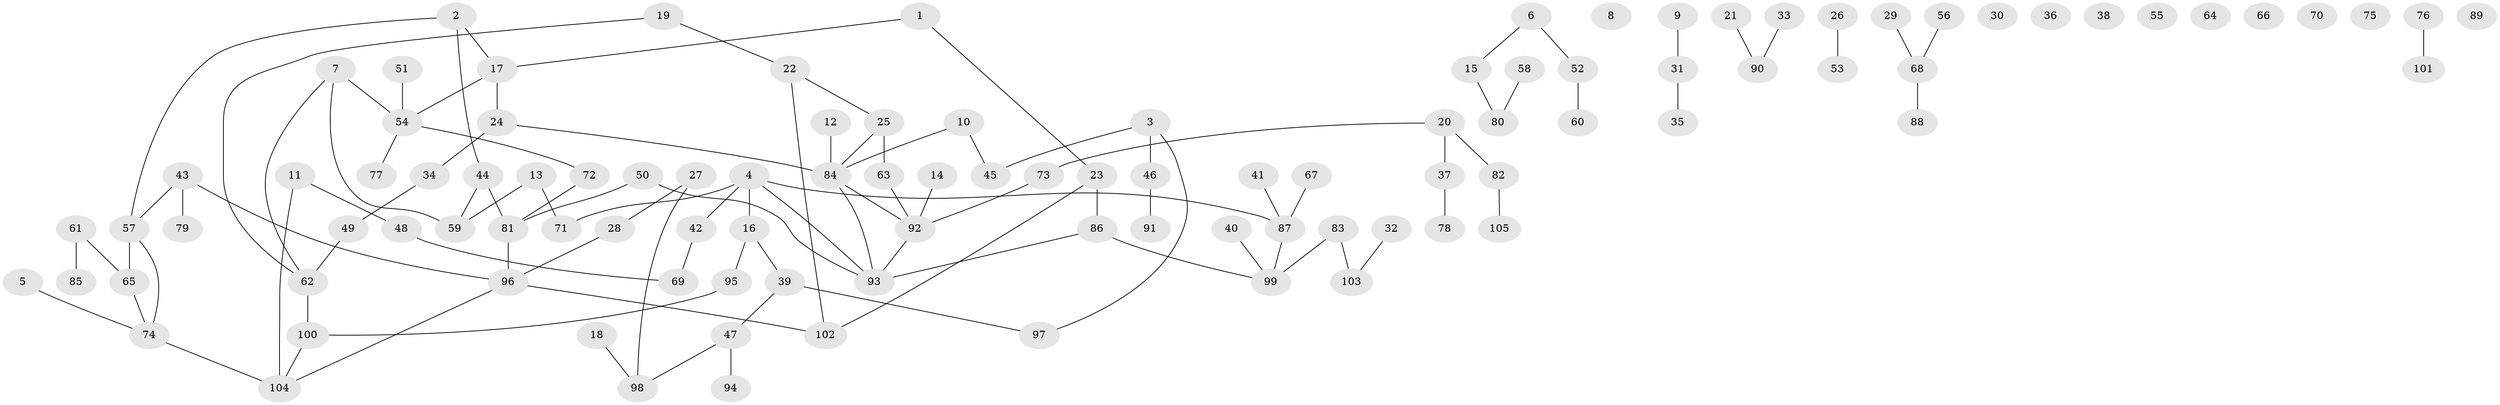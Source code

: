 // coarse degree distribution, {2: 0.2698412698412698, 6: 0.031746031746031744, 3: 0.12698412698412698, 1: 0.2857142857142857, 13: 0.015873015873015872, 0: 0.1746031746031746, 7: 0.015873015873015872, 5: 0.031746031746031744, 4: 0.047619047619047616}
// Generated by graph-tools (version 1.1) at 2025/16/03/04/25 18:16:30]
// undirected, 105 vertices, 108 edges
graph export_dot {
graph [start="1"]
  node [color=gray90,style=filled];
  1;
  2;
  3;
  4;
  5;
  6;
  7;
  8;
  9;
  10;
  11;
  12;
  13;
  14;
  15;
  16;
  17;
  18;
  19;
  20;
  21;
  22;
  23;
  24;
  25;
  26;
  27;
  28;
  29;
  30;
  31;
  32;
  33;
  34;
  35;
  36;
  37;
  38;
  39;
  40;
  41;
  42;
  43;
  44;
  45;
  46;
  47;
  48;
  49;
  50;
  51;
  52;
  53;
  54;
  55;
  56;
  57;
  58;
  59;
  60;
  61;
  62;
  63;
  64;
  65;
  66;
  67;
  68;
  69;
  70;
  71;
  72;
  73;
  74;
  75;
  76;
  77;
  78;
  79;
  80;
  81;
  82;
  83;
  84;
  85;
  86;
  87;
  88;
  89;
  90;
  91;
  92;
  93;
  94;
  95;
  96;
  97;
  98;
  99;
  100;
  101;
  102;
  103;
  104;
  105;
  1 -- 17;
  1 -- 23;
  2 -- 17;
  2 -- 44;
  2 -- 57;
  3 -- 45;
  3 -- 46;
  3 -- 97;
  4 -- 16;
  4 -- 42;
  4 -- 71;
  4 -- 87;
  4 -- 93;
  5 -- 74;
  6 -- 15;
  6 -- 52;
  7 -- 54;
  7 -- 59;
  7 -- 62;
  9 -- 31;
  10 -- 45;
  10 -- 84;
  11 -- 48;
  11 -- 104;
  12 -- 84;
  13 -- 59;
  13 -- 71;
  14 -- 92;
  15 -- 80;
  16 -- 39;
  16 -- 95;
  17 -- 24;
  17 -- 54;
  18 -- 98;
  19 -- 22;
  19 -- 62;
  20 -- 37;
  20 -- 73;
  20 -- 82;
  21 -- 90;
  22 -- 25;
  22 -- 102;
  23 -- 86;
  23 -- 102;
  24 -- 34;
  24 -- 84;
  25 -- 63;
  25 -- 84;
  26 -- 53;
  27 -- 28;
  27 -- 98;
  28 -- 96;
  29 -- 68;
  31 -- 35;
  32 -- 103;
  33 -- 90;
  34 -- 49;
  37 -- 78;
  39 -- 47;
  39 -- 97;
  40 -- 99;
  41 -- 87;
  42 -- 69;
  43 -- 57;
  43 -- 79;
  43 -- 96;
  44 -- 59;
  44 -- 81;
  46 -- 91;
  47 -- 94;
  47 -- 98;
  48 -- 69;
  49 -- 62;
  50 -- 81;
  50 -- 93;
  51 -- 54;
  52 -- 60;
  54 -- 72;
  54 -- 77;
  56 -- 68;
  57 -- 65;
  57 -- 74;
  58 -- 80;
  61 -- 65;
  61 -- 85;
  62 -- 100;
  63 -- 92;
  65 -- 74;
  67 -- 87;
  68 -- 88;
  72 -- 81;
  73 -- 92;
  74 -- 104;
  76 -- 101;
  81 -- 96;
  82 -- 105;
  83 -- 99;
  83 -- 103;
  84 -- 92;
  84 -- 93;
  86 -- 93;
  86 -- 99;
  87 -- 99;
  92 -- 93;
  95 -- 100;
  96 -- 102;
  96 -- 104;
  100 -- 104;
}
